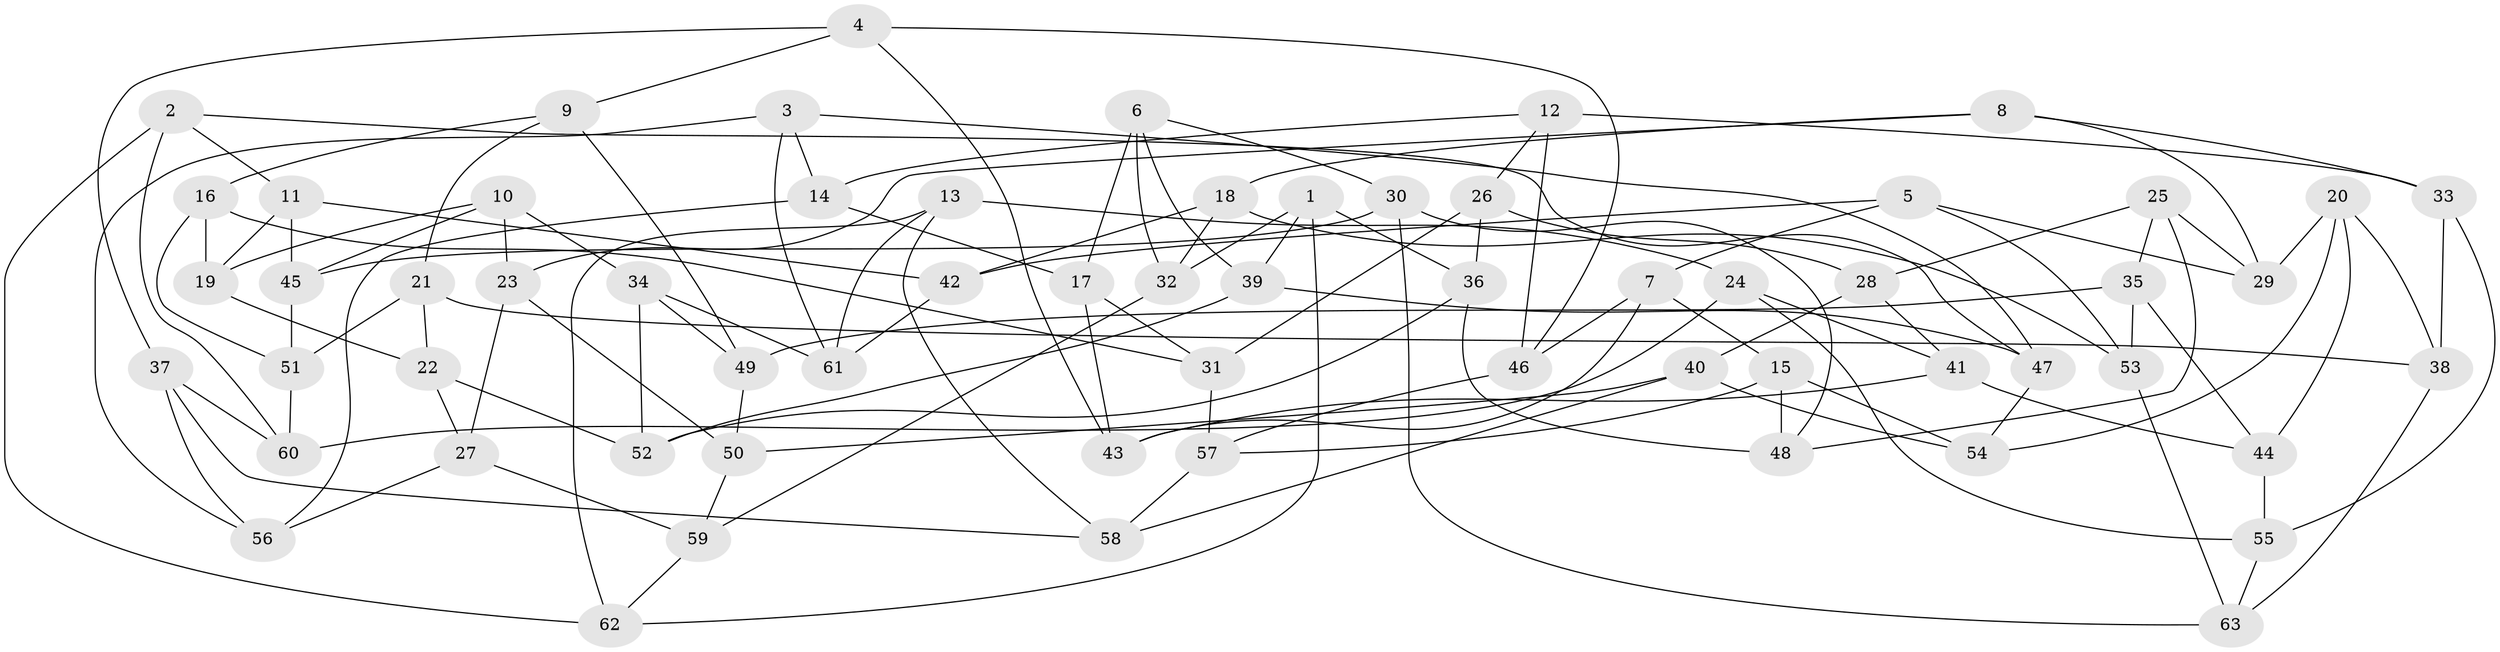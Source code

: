 // Generated by graph-tools (version 1.1) at 2025/11/02/27/25 16:11:46]
// undirected, 63 vertices, 126 edges
graph export_dot {
graph [start="1"]
  node [color=gray90,style=filled];
  1;
  2;
  3;
  4;
  5;
  6;
  7;
  8;
  9;
  10;
  11;
  12;
  13;
  14;
  15;
  16;
  17;
  18;
  19;
  20;
  21;
  22;
  23;
  24;
  25;
  26;
  27;
  28;
  29;
  30;
  31;
  32;
  33;
  34;
  35;
  36;
  37;
  38;
  39;
  40;
  41;
  42;
  43;
  44;
  45;
  46;
  47;
  48;
  49;
  50;
  51;
  52;
  53;
  54;
  55;
  56;
  57;
  58;
  59;
  60;
  61;
  62;
  63;
  1 -- 32;
  1 -- 39;
  1 -- 62;
  1 -- 36;
  2 -- 47;
  2 -- 60;
  2 -- 11;
  2 -- 62;
  3 -- 47;
  3 -- 61;
  3 -- 56;
  3 -- 14;
  4 -- 46;
  4 -- 9;
  4 -- 43;
  4 -- 37;
  5 -- 53;
  5 -- 42;
  5 -- 29;
  5 -- 7;
  6 -- 30;
  6 -- 17;
  6 -- 32;
  6 -- 39;
  7 -- 43;
  7 -- 15;
  7 -- 46;
  8 -- 29;
  8 -- 18;
  8 -- 23;
  8 -- 33;
  9 -- 21;
  9 -- 16;
  9 -- 49;
  10 -- 23;
  10 -- 19;
  10 -- 34;
  10 -- 45;
  11 -- 42;
  11 -- 45;
  11 -- 19;
  12 -- 14;
  12 -- 46;
  12 -- 33;
  12 -- 26;
  13 -- 58;
  13 -- 61;
  13 -- 24;
  13 -- 62;
  14 -- 17;
  14 -- 56;
  15 -- 57;
  15 -- 48;
  15 -- 54;
  16 -- 31;
  16 -- 19;
  16 -- 51;
  17 -- 43;
  17 -- 31;
  18 -- 32;
  18 -- 53;
  18 -- 42;
  19 -- 22;
  20 -- 38;
  20 -- 29;
  20 -- 44;
  20 -- 54;
  21 -- 51;
  21 -- 38;
  21 -- 22;
  22 -- 27;
  22 -- 52;
  23 -- 27;
  23 -- 50;
  24 -- 41;
  24 -- 60;
  24 -- 55;
  25 -- 29;
  25 -- 48;
  25 -- 28;
  25 -- 35;
  26 -- 31;
  26 -- 28;
  26 -- 36;
  27 -- 56;
  27 -- 59;
  28 -- 40;
  28 -- 41;
  30 -- 48;
  30 -- 63;
  30 -- 45;
  31 -- 57;
  32 -- 59;
  33 -- 38;
  33 -- 55;
  34 -- 49;
  34 -- 61;
  34 -- 52;
  35 -- 44;
  35 -- 53;
  35 -- 49;
  36 -- 52;
  36 -- 48;
  37 -- 58;
  37 -- 60;
  37 -- 56;
  38 -- 63;
  39 -- 47;
  39 -- 52;
  40 -- 58;
  40 -- 50;
  40 -- 54;
  41 -- 44;
  41 -- 43;
  42 -- 61;
  44 -- 55;
  45 -- 51;
  46 -- 57;
  47 -- 54;
  49 -- 50;
  50 -- 59;
  51 -- 60;
  53 -- 63;
  55 -- 63;
  57 -- 58;
  59 -- 62;
}
